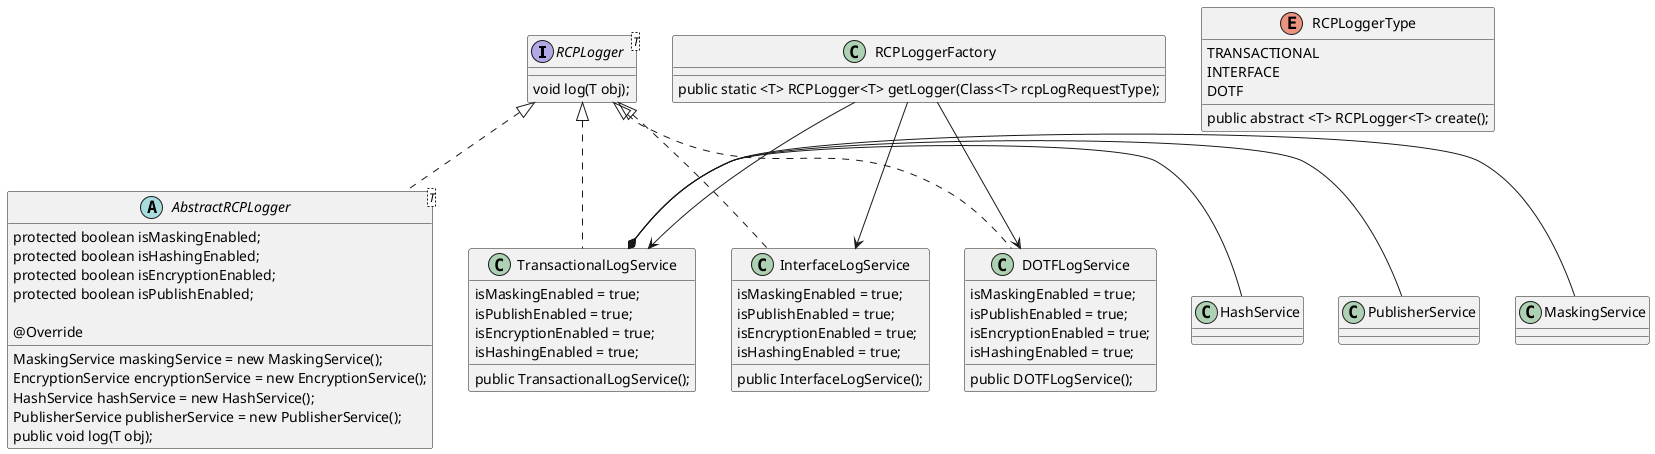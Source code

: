 @startuml
'https://plantuml.com/class-diagram

interface RCPLogger<T> {
    void log(T obj);
}

abstract AbstractRCPLogger<T> implements RCPLogger {
    protected boolean isMaskingEnabled;
    protected boolean isHashingEnabled;
    protected boolean isEncryptionEnabled;
    protected boolean isPublishEnabled;
    MaskingService maskingService = new MaskingService();
    EncryptionService encryptionService = new EncryptionService();
    HashService hashService = new HashService();
    PublisherService publisherService = new PublisherService();

    @Override
    public void log(T obj);
}

enum RCPLoggerType {
    TRANSACTIONAL
    INTERFACE
    DOTF
    public abstract <T> RCPLogger<T> create();
}

class RCPLoggerFactory {
    public static <T> RCPLogger<T> getLogger(Class<T> rcpLogRequestType);
}

RCPLoggerFactory --> TransactionalLogService
RCPLoggerFactory --> InterfaceLogService
RCPLoggerFactory --> DOTFLogService

class DOTFLogService implements RCPLogger {
        isMaskingEnabled = true;
        isPublishEnabled = true;
        isEncryptionEnabled = true;
        isHashingEnabled = true;
    public DOTFLogService();
}

class InterfaceLogService implements RCPLogger {
            isMaskingEnabled = true;
            isPublishEnabled = true;
            isEncryptionEnabled = true;
            isHashingEnabled = true;
            public InterfaceLogService();
}

class TransactionalLogService implements RCPLogger {
            isMaskingEnabled = true;
            isPublishEnabled = true;
            isEncryptionEnabled = true;
            isHashingEnabled = true;
            public TransactionalLogService();
}

TransactionalLogService *- MaskingService
TransactionalLogService *- PublisherService
TransactionalLogService *- HashService
@enduml